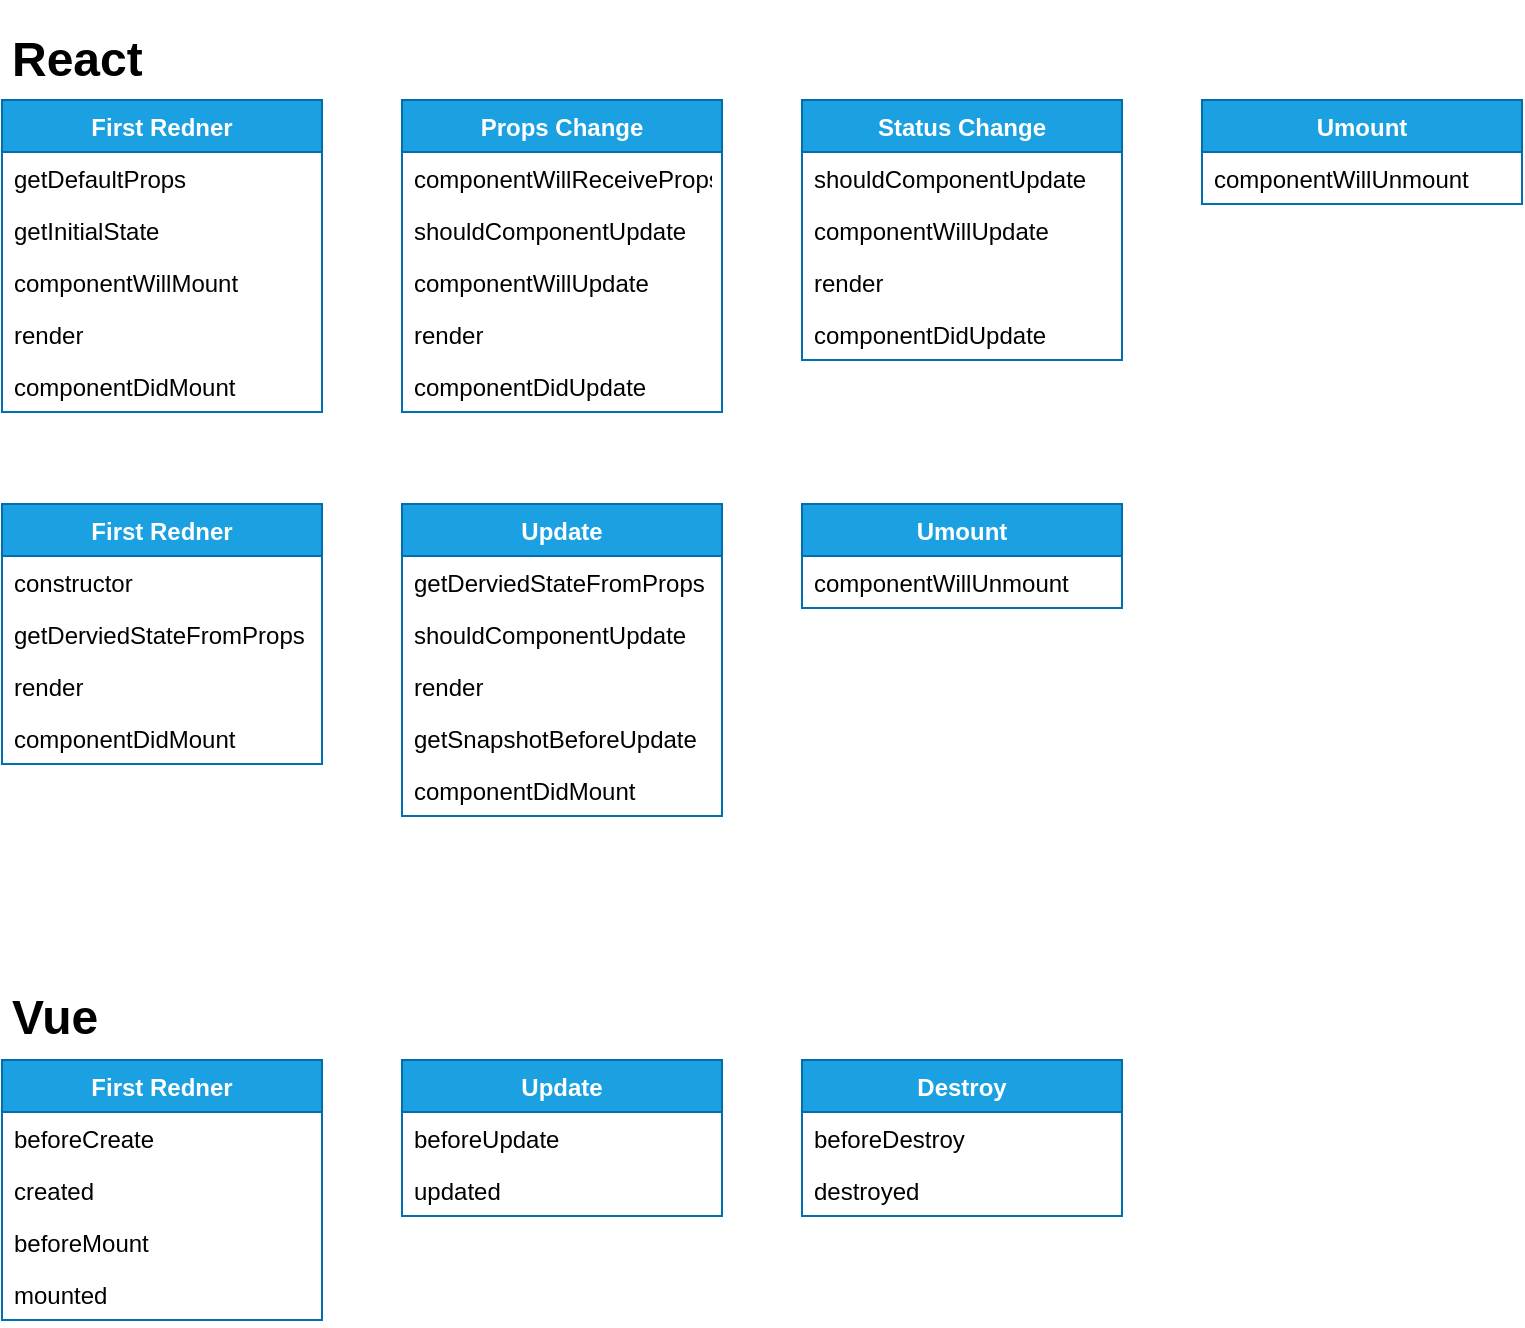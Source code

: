 <mxfile version="10.6.5" type="github"><diagram id="LOvF0_qxRvagpLUwWYwJ" name="ç¬¬ 1 é¡µ"><mxGraphModel dx="1394" dy="725" grid="1" gridSize="10" guides="1" tooltips="1" connect="1" arrows="1" fold="1" page="1" pageScale="1" pageWidth="827" pageHeight="1169" math="0" shadow="0"><root><mxCell id="0"/><mxCell id="1" parent="0"/><mxCell id="nv-YYCf34gfJEO52cIOv-1" value="First Redner" style="swimlane;fontStyle=1;childLayout=stackLayout;horizontal=1;startSize=26;fillColor=#1ba1e2;horizontalStack=0;resizeParent=1;resizeParentMax=0;resizeLast=0;collapsible=1;marginBottom=0;strokeColor=#006EAF;fontColor=#ffffff;" parent="1" vertex="1"><mxGeometry x="40" y="80" width="160" height="156" as="geometry"><mxRectangle x="40" y="480" width="160" height="26" as="alternateBounds"/></mxGeometry></mxCell><mxCell id="nv-YYCf34gfJEO52cIOv-2" value="getDefaultProps" style="text;strokeColor=none;fillColor=none;align=left;verticalAlign=top;spacingLeft=4;spacingRight=4;overflow=hidden;rotatable=0;points=[[0,0.5],[1,0.5]];portConstraint=eastwest;" parent="nv-YYCf34gfJEO52cIOv-1" vertex="1"><mxGeometry y="26" width="160" height="26" as="geometry"/></mxCell><mxCell id="nv-YYCf34gfJEO52cIOv-3" value="getInitialState" style="text;strokeColor=none;fillColor=none;align=left;verticalAlign=top;spacingLeft=4;spacingRight=4;overflow=hidden;rotatable=0;points=[[0,0.5],[1,0.5]];portConstraint=eastwest;" parent="nv-YYCf34gfJEO52cIOv-1" vertex="1"><mxGeometry y="52" width="160" height="26" as="geometry"/></mxCell><mxCell id="nv-YYCf34gfJEO52cIOv-4" value="componentWillMount" style="text;strokeColor=none;fillColor=none;align=left;verticalAlign=top;spacingLeft=4;spacingRight=4;overflow=hidden;rotatable=0;points=[[0,0.5],[1,0.5]];portConstraint=eastwest;" parent="nv-YYCf34gfJEO52cIOv-1" vertex="1"><mxGeometry y="78" width="160" height="26" as="geometry"/></mxCell><mxCell id="nv-YYCf34gfJEO52cIOv-5" value="render" style="text;strokeColor=none;fillColor=none;align=left;verticalAlign=top;spacingLeft=4;spacingRight=4;overflow=hidden;rotatable=0;points=[[0,0.5],[1,0.5]];portConstraint=eastwest;" parent="nv-YYCf34gfJEO52cIOv-1" vertex="1"><mxGeometry y="104" width="160" height="26" as="geometry"/></mxCell><mxCell id="nv-YYCf34gfJEO52cIOv-6" value="componentDidMount" style="text;strokeColor=none;fillColor=none;align=left;verticalAlign=top;spacingLeft=4;spacingRight=4;overflow=hidden;rotatable=0;points=[[0,0.5],[1,0.5]];portConstraint=eastwest;" parent="nv-YYCf34gfJEO52cIOv-1" vertex="1"><mxGeometry y="130" width="160" height="26" as="geometry"/></mxCell><mxCell id="nv-YYCf34gfJEO52cIOv-8" value="Props Change" style="swimlane;fontStyle=1;childLayout=stackLayout;horizontal=1;startSize=26;fillColor=#1ba1e2;horizontalStack=0;resizeParent=1;resizeParentMax=0;resizeLast=0;collapsible=1;marginBottom=0;strokeColor=#006EAF;fontColor=#ffffff;" parent="1" vertex="1"><mxGeometry x="240" y="80" width="160" height="156" as="geometry"><mxRectangle x="240" y="480" width="160" height="26" as="alternateBounds"/></mxGeometry></mxCell><mxCell id="nv-YYCf34gfJEO52cIOv-9" value="componentWillReceiveProps" style="text;strokeColor=none;fillColor=none;align=left;verticalAlign=top;spacingLeft=4;spacingRight=4;overflow=hidden;rotatable=0;points=[[0,0.5],[1,0.5]];portConstraint=eastwest;" parent="nv-YYCf34gfJEO52cIOv-8" vertex="1"><mxGeometry y="26" width="160" height="26" as="geometry"/></mxCell><mxCell id="nv-YYCf34gfJEO52cIOv-28" value="shouldComponentUpdate" style="text;strokeColor=none;fillColor=none;align=left;verticalAlign=top;spacingLeft=4;spacingRight=4;overflow=hidden;rotatable=0;points=[[0,0.5],[1,0.5]];portConstraint=eastwest;" parent="nv-YYCf34gfJEO52cIOv-8" vertex="1"><mxGeometry y="52" width="160" height="26" as="geometry"/></mxCell><mxCell id="nv-YYCf34gfJEO52cIOv-29" value="componentWillUpdate" style="text;strokeColor=none;fillColor=none;align=left;verticalAlign=top;spacingLeft=4;spacingRight=4;overflow=hidden;rotatable=0;points=[[0,0.5],[1,0.5]];portConstraint=eastwest;" parent="nv-YYCf34gfJEO52cIOv-8" vertex="1"><mxGeometry y="78" width="160" height="26" as="geometry"/></mxCell><mxCell id="nv-YYCf34gfJEO52cIOv-30" value="render" style="text;strokeColor=none;fillColor=none;align=left;verticalAlign=top;spacingLeft=4;spacingRight=4;overflow=hidden;rotatable=0;points=[[0,0.5],[1,0.5]];portConstraint=eastwest;" parent="nv-YYCf34gfJEO52cIOv-8" vertex="1"><mxGeometry y="104" width="160" height="26" as="geometry"/></mxCell><mxCell id="nv-YYCf34gfJEO52cIOv-31" value="componentDidUpdate" style="text;strokeColor=none;fillColor=none;align=left;verticalAlign=top;spacingLeft=4;spacingRight=4;overflow=hidden;rotatable=0;points=[[0,0.5],[1,0.5]];portConstraint=eastwest;" parent="nv-YYCf34gfJEO52cIOv-8" vertex="1"><mxGeometry y="130" width="160" height="26" as="geometry"/></mxCell><mxCell id="nv-YYCf34gfJEO52cIOv-24" value="Status Change" style="swimlane;fontStyle=1;childLayout=stackLayout;horizontal=1;startSize=26;fillColor=#1ba1e2;horizontalStack=0;resizeParent=1;resizeParentMax=0;resizeLast=0;collapsible=1;marginBottom=0;strokeColor=#006EAF;fontColor=#ffffff;" parent="1" vertex="1"><mxGeometry x="440" y="80" width="160" height="130" as="geometry"><mxRectangle x="440" y="480" width="160" height="26" as="alternateBounds"/></mxGeometry></mxCell><mxCell id="nv-YYCf34gfJEO52cIOv-25" value="shouldComponentUpdate" style="text;strokeColor=none;fillColor=none;align=left;verticalAlign=top;spacingLeft=4;spacingRight=4;overflow=hidden;rotatable=0;points=[[0,0.5],[1,0.5]];portConstraint=eastwest;" parent="nv-YYCf34gfJEO52cIOv-24" vertex="1"><mxGeometry y="26" width="160" height="26" as="geometry"/></mxCell><mxCell id="nv-YYCf34gfJEO52cIOv-26" value="componentWillUpdate" style="text;strokeColor=none;fillColor=none;align=left;verticalAlign=top;spacingLeft=4;spacingRight=4;overflow=hidden;rotatable=0;points=[[0,0.5],[1,0.5]];portConstraint=eastwest;" parent="nv-YYCf34gfJEO52cIOv-24" vertex="1"><mxGeometry y="52" width="160" height="26" as="geometry"/></mxCell><mxCell id="nv-YYCf34gfJEO52cIOv-27" value="render" style="text;strokeColor=none;fillColor=none;align=left;verticalAlign=top;spacingLeft=4;spacingRight=4;overflow=hidden;rotatable=0;points=[[0,0.5],[1,0.5]];portConstraint=eastwest;" parent="nv-YYCf34gfJEO52cIOv-24" vertex="1"><mxGeometry y="78" width="160" height="26" as="geometry"/></mxCell><mxCell id="nv-YYCf34gfJEO52cIOv-32" value="componentDidUpdate" style="text;strokeColor=none;fillColor=none;align=left;verticalAlign=top;spacingLeft=4;spacingRight=4;overflow=hidden;rotatable=0;points=[[0,0.5],[1,0.5]];portConstraint=eastwest;" parent="nv-YYCf34gfJEO52cIOv-24" vertex="1"><mxGeometry y="104" width="160" height="26" as="geometry"/></mxCell><mxCell id="nv-YYCf34gfJEO52cIOv-45" value="" style="group;" parent="1" vertex="1" connectable="0"><mxGeometry x="640" y="80" width="160" height="182" as="geometry"/></mxCell><mxCell id="nv-YYCf34gfJEO52cIOv-33" value="Umount" style="swimlane;fontStyle=1;align=center;verticalAlign=top;childLayout=stackLayout;horizontal=1;startSize=26;horizontalStack=0;resizeParent=1;resizeParentMax=0;resizeLast=0;collapsible=1;marginBottom=0;fillColor=#1ba1e2;strokeColor=#006EAF;fontColor=#ffffff;" parent="nv-YYCf34gfJEO52cIOv-45" vertex="1"><mxGeometry width="160" height="52" as="geometry"><mxRectangle width="160" height="26" as="alternateBounds"/></mxGeometry></mxCell><mxCell id="nv-YYCf34gfJEO52cIOv-34" value="componentWillUnmount" style="text;strokeColor=none;fillColor=none;align=left;verticalAlign=top;spacingLeft=4;spacingRight=4;overflow=hidden;rotatable=0;points=[[0,0.5],[1,0.5]];portConstraint=eastwest;" parent="nv-YYCf34gfJEO52cIOv-33" vertex="1"><mxGeometry y="26" width="160" height="26" as="geometry"/></mxCell><mxCell id="-vG78TAQTI3uCWEoagW8-7" value="First Redner" style="swimlane;fontStyle=1;childLayout=stackLayout;horizontal=1;startSize=26;fillColor=#1ba1e2;horizontalStack=0;resizeParent=1;resizeParentMax=0;resizeLast=0;collapsible=1;marginBottom=0;strokeColor=#006EAF;fontColor=#ffffff;" parent="1" vertex="1"><mxGeometry x="40" y="282" width="160" height="130" as="geometry"><mxRectangle x="40" y="480" width="160" height="26" as="alternateBounds"/></mxGeometry></mxCell><mxCell id="-vG78TAQTI3uCWEoagW8-8" value="constructor" style="text;strokeColor=none;fillColor=none;align=left;verticalAlign=top;spacingLeft=4;spacingRight=4;overflow=hidden;rotatable=0;points=[[0,0.5],[1,0.5]];portConstraint=eastwest;glass=1;" parent="-vG78TAQTI3uCWEoagW8-7" vertex="1"><mxGeometry y="26" width="160" height="26" as="geometry"/></mxCell><mxCell id="-vG78TAQTI3uCWEoagW8-11" value="getDerviedStateFromProps" style="text;strokeColor=none;fillColor=none;align=left;verticalAlign=top;spacingLeft=4;spacingRight=4;overflow=hidden;rotatable=0;points=[[0,0.5],[1,0.5]];portConstraint=eastwest;" parent="-vG78TAQTI3uCWEoagW8-7" vertex="1"><mxGeometry y="52" width="160" height="26" as="geometry"/></mxCell><mxCell id="-vG78TAQTI3uCWEoagW8-12" value="render" style="text;strokeColor=none;fillColor=none;align=left;verticalAlign=top;spacingLeft=4;spacingRight=4;overflow=hidden;rotatable=0;points=[[0,0.5],[1,0.5]];portConstraint=eastwest;" parent="-vG78TAQTI3uCWEoagW8-7" vertex="1"><mxGeometry y="78" width="160" height="26" as="geometry"/></mxCell><mxCell id="rCXrCxUD7pSoRZ6m8-4E-1" value="componentDidMount" style="text;strokeColor=none;fillColor=none;align=left;verticalAlign=top;spacingLeft=4;spacingRight=4;overflow=hidden;rotatable=0;points=[[0,0.5],[1,0.5]];portConstraint=eastwest;" parent="-vG78TAQTI3uCWEoagW8-7" vertex="1"><mxGeometry y="104" width="160" height="26" as="geometry"/></mxCell><mxCell id="rCXrCxUD7pSoRZ6m8-4E-2" value="Update" style="swimlane;fontStyle=1;childLayout=stackLayout;horizontal=1;startSize=26;fillColor=#1ba1e2;horizontalStack=0;resizeParent=1;resizeParentMax=0;resizeLast=0;collapsible=1;marginBottom=0;strokeColor=#006EAF;fontColor=#ffffff;" parent="1" vertex="1"><mxGeometry x="240" y="282" width="160" height="156" as="geometry"><mxRectangle x="40" y="480" width="160" height="26" as="alternateBounds"/></mxGeometry></mxCell><mxCell id="rCXrCxUD7pSoRZ6m8-4E-3" value="getDerviedStateFromProps" style="text;strokeColor=none;fillColor=none;align=left;verticalAlign=top;spacingLeft=4;spacingRight=4;overflow=hidden;rotatable=0;points=[[0,0.5],[1,0.5]];portConstraint=eastwest;glass=1;" parent="rCXrCxUD7pSoRZ6m8-4E-2" vertex="1"><mxGeometry y="26" width="160" height="26" as="geometry"/></mxCell><mxCell id="rCXrCxUD7pSoRZ6m8-4E-4" value="shouldComponentUpdate" style="text;strokeColor=none;fillColor=none;align=left;verticalAlign=top;spacingLeft=4;spacingRight=4;overflow=hidden;rotatable=0;points=[[0,0.5],[1,0.5]];portConstraint=eastwest;" parent="rCXrCxUD7pSoRZ6m8-4E-2" vertex="1"><mxGeometry y="52" width="160" height="26" as="geometry"/></mxCell><mxCell id="rCXrCxUD7pSoRZ6m8-4E-5" value="render" style="text;strokeColor=none;fillColor=none;align=left;verticalAlign=top;spacingLeft=4;spacingRight=4;overflow=hidden;rotatable=0;points=[[0,0.5],[1,0.5]];portConstraint=eastwest;" parent="rCXrCxUD7pSoRZ6m8-4E-2" vertex="1"><mxGeometry y="78" width="160" height="26" as="geometry"/></mxCell><mxCell id="rCXrCxUD7pSoRZ6m8-4E-6" value="getSnapshotBeforeUpdate" style="text;strokeColor=none;fillColor=none;align=left;verticalAlign=top;spacingLeft=4;spacingRight=4;overflow=hidden;rotatable=0;points=[[0,0.5],[1,0.5]];portConstraint=eastwest;" parent="rCXrCxUD7pSoRZ6m8-4E-2" vertex="1"><mxGeometry y="104" width="160" height="26" as="geometry"/></mxCell><mxCell id="rCXrCxUD7pSoRZ6m8-4E-8" value="componentDidMount" style="text;strokeColor=none;fillColor=none;align=left;verticalAlign=top;spacingLeft=4;spacingRight=4;overflow=hidden;rotatable=0;points=[[0,0.5],[1,0.5]];portConstraint=eastwest;" parent="rCXrCxUD7pSoRZ6m8-4E-2" vertex="1"><mxGeometry y="130" width="160" height="26" as="geometry"/></mxCell><mxCell id="rCXrCxUD7pSoRZ6m8-4E-9" value="" style="group;" parent="1" vertex="1" connectable="0"><mxGeometry x="440" y="282" width="160" height="182" as="geometry"/></mxCell><mxCell id="rCXrCxUD7pSoRZ6m8-4E-10" value="Umount" style="swimlane;fontStyle=1;align=center;verticalAlign=top;childLayout=stackLayout;horizontal=1;startSize=26;horizontalStack=0;resizeParent=1;resizeParentMax=0;resizeLast=0;collapsible=1;marginBottom=0;fillColor=#1ba1e2;strokeColor=#006EAF;fontColor=#ffffff;" parent="rCXrCxUD7pSoRZ6m8-4E-9" vertex="1"><mxGeometry width="160" height="52" as="geometry"><mxRectangle width="160" height="26" as="alternateBounds"/></mxGeometry></mxCell><mxCell id="rCXrCxUD7pSoRZ6m8-4E-11" value="componentWillUnmount" style="text;strokeColor=none;fillColor=none;align=left;verticalAlign=top;spacingLeft=4;spacingRight=4;overflow=hidden;rotatable=0;points=[[0,0.5],[1,0.5]];portConstraint=eastwest;" parent="rCXrCxUD7pSoRZ6m8-4E-10" vertex="1"><mxGeometry y="26" width="160" height="26" as="geometry"/></mxCell><mxCell id="rCXrCxUD7pSoRZ6m8-4E-12" value="First Redner" style="swimlane;fontStyle=1;childLayout=stackLayout;horizontal=1;startSize=26;fillColor=#1ba1e2;horizontalStack=0;resizeParent=1;resizeParentMax=0;resizeLast=0;collapsible=1;marginBottom=0;strokeColor=#006EAF;fontColor=#ffffff;" parent="1" vertex="1"><mxGeometry x="40" y="560" width="160" height="130" as="geometry"><mxRectangle x="40" y="480" width="160" height="26" as="alternateBounds"/></mxGeometry></mxCell><mxCell id="rCXrCxUD7pSoRZ6m8-4E-13" value="beforeCreate" style="text;strokeColor=none;fillColor=none;align=left;verticalAlign=top;spacingLeft=4;spacingRight=4;overflow=hidden;rotatable=0;points=[[0,0.5],[1,0.5]];portConstraint=eastwest;glass=1;" parent="rCXrCxUD7pSoRZ6m8-4E-12" vertex="1"><mxGeometry y="26" width="160" height="26" as="geometry"/></mxCell><mxCell id="rCXrCxUD7pSoRZ6m8-4E-14" value="created" style="text;strokeColor=none;fillColor=none;align=left;verticalAlign=top;spacingLeft=4;spacingRight=4;overflow=hidden;rotatable=0;points=[[0,0.5],[1,0.5]];portConstraint=eastwest;" parent="rCXrCxUD7pSoRZ6m8-4E-12" vertex="1"><mxGeometry y="52" width="160" height="26" as="geometry"/></mxCell><mxCell id="rCXrCxUD7pSoRZ6m8-4E-15" value="beforeMount" style="text;strokeColor=none;fillColor=none;align=left;verticalAlign=top;spacingLeft=4;spacingRight=4;overflow=hidden;rotatable=0;points=[[0,0.5],[1,0.5]];portConstraint=eastwest;" parent="rCXrCxUD7pSoRZ6m8-4E-12" vertex="1"><mxGeometry y="78" width="160" height="26" as="geometry"/></mxCell><mxCell id="rCXrCxUD7pSoRZ6m8-4E-16" value="mounted" style="text;strokeColor=none;fillColor=none;align=left;verticalAlign=top;spacingLeft=4;spacingRight=4;overflow=hidden;rotatable=0;points=[[0,0.5],[1,0.5]];portConstraint=eastwest;" parent="rCXrCxUD7pSoRZ6m8-4E-12" vertex="1"><mxGeometry y="104" width="160" height="26" as="geometry"/></mxCell><mxCell id="rCXrCxUD7pSoRZ6m8-4E-17" value="Update" style="swimlane;fontStyle=1;childLayout=stackLayout;horizontal=1;startSize=26;fillColor=#1ba1e2;horizontalStack=0;resizeParent=1;resizeParentMax=0;resizeLast=0;collapsible=1;marginBottom=0;strokeColor=#006EAF;fontColor=#ffffff;" parent="1" vertex="1"><mxGeometry x="240" y="560" width="160" height="78" as="geometry"><mxRectangle x="40" y="480" width="160" height="26" as="alternateBounds"/></mxGeometry></mxCell><mxCell id="rCXrCxUD7pSoRZ6m8-4E-18" value="beforeUpdate" style="text;strokeColor=none;fillColor=none;align=left;verticalAlign=top;spacingLeft=4;spacingRight=4;overflow=hidden;rotatable=0;points=[[0,0.5],[1,0.5]];portConstraint=eastwest;glass=1;" parent="rCXrCxUD7pSoRZ6m8-4E-17" vertex="1"><mxGeometry y="26" width="160" height="26" as="geometry"/></mxCell><mxCell id="rCXrCxUD7pSoRZ6m8-4E-19" value="updated" style="text;strokeColor=none;fillColor=none;align=left;verticalAlign=top;spacingLeft=4;spacingRight=4;overflow=hidden;rotatable=0;points=[[0,0.5],[1,0.5]];portConstraint=eastwest;" parent="rCXrCxUD7pSoRZ6m8-4E-17" vertex="1"><mxGeometry y="52" width="160" height="26" as="geometry"/></mxCell><mxCell id="rCXrCxUD7pSoRZ6m8-4E-22" value="Destroy" style="swimlane;fontStyle=1;childLayout=stackLayout;horizontal=1;startSize=26;fillColor=#1ba1e2;horizontalStack=0;resizeParent=1;resizeParentMax=0;resizeLast=0;collapsible=1;marginBottom=0;strokeColor=#006EAF;fontColor=#ffffff;" parent="1" vertex="1"><mxGeometry x="440" y="560" width="160" height="78" as="geometry"><mxRectangle x="40" y="480" width="160" height="26" as="alternateBounds"/></mxGeometry></mxCell><mxCell id="rCXrCxUD7pSoRZ6m8-4E-23" value="beforeDestroy" style="text;strokeColor=none;fillColor=none;align=left;verticalAlign=top;spacingLeft=4;spacingRight=4;overflow=hidden;rotatable=0;points=[[0,0.5],[1,0.5]];portConstraint=eastwest;glass=1;" parent="rCXrCxUD7pSoRZ6m8-4E-22" vertex="1"><mxGeometry y="26" width="160" height="26" as="geometry"/></mxCell><mxCell id="rCXrCxUD7pSoRZ6m8-4E-24" value="destroyed" style="text;strokeColor=none;fillColor=none;align=left;verticalAlign=top;spacingLeft=4;spacingRight=4;overflow=hidden;rotatable=0;points=[[0,0.5],[1,0.5]];portConstraint=eastwest;" parent="rCXrCxUD7pSoRZ6m8-4E-22" vertex="1"><mxGeometry y="52" width="160" height="26" as="geometry"/></mxCell><mxCell id="t17mpGkRr1QGh9dnmtxU-2" value="&lt;h1&gt;React&lt;/h1&gt;" style="text;html=1;strokeColor=none;fillColor=none;spacing=5;spacingTop=-20;whiteSpace=wrap;overflow=hidden;rounded=0;" vertex="1" parent="1"><mxGeometry x="40" y="40" width="190" height="40" as="geometry"/></mxCell><mxCell id="t17mpGkRr1QGh9dnmtxU-4" value="&lt;h1&gt;Vue&lt;/h1&gt;" style="text;html=1;strokeColor=none;fillColor=none;spacing=5;spacingTop=-20;whiteSpace=wrap;overflow=hidden;rounded=0;" vertex="1" parent="1"><mxGeometry x="40" y="519" width="190" height="40" as="geometry"/></mxCell></root></mxGraphModel></diagram></mxfile>